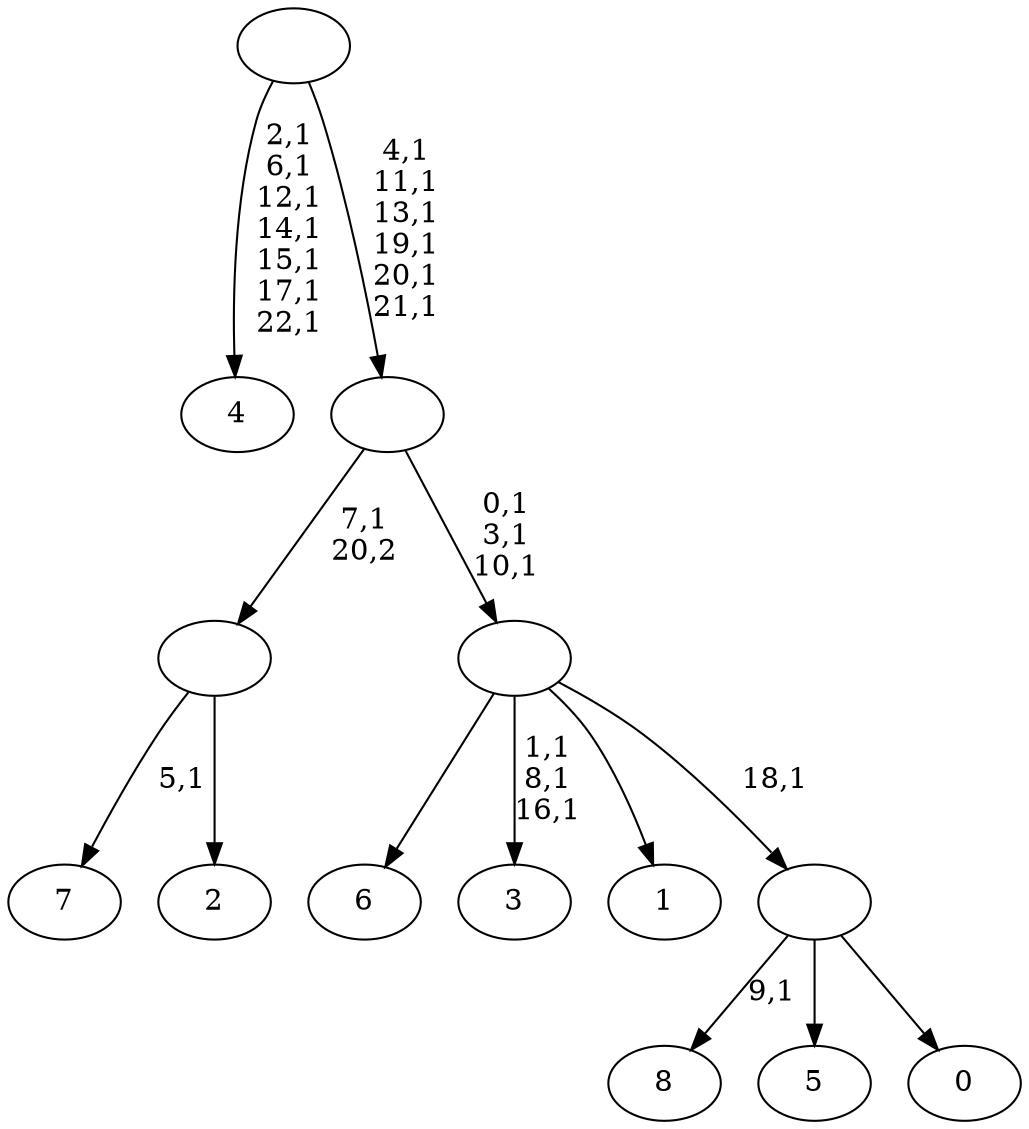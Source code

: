 digraph T {
	32 [label="8"]
	30 [label="7"]
	28 [label="6"]
	27 [label="5"]
	26 [label="4"]
	18 [label="3"]
	14 [label="2"]
	13 [label=""]
	12 [label="1"]
	11 [label="0"]
	10 [label=""]
	9 [label=""]
	6 [label=""]
	0 [label=""]
	13 -> 30 [label="5,1"]
	13 -> 14 [label=""]
	10 -> 32 [label="9,1"]
	10 -> 27 [label=""]
	10 -> 11 [label=""]
	9 -> 18 [label="1,1\n8,1\n16,1"]
	9 -> 28 [label=""]
	9 -> 12 [label=""]
	9 -> 10 [label="18,1"]
	6 -> 9 [label="0,1\n3,1\n10,1"]
	6 -> 13 [label="7,1\n20,2"]
	0 -> 6 [label="4,1\n11,1\n13,1\n19,1\n20,1\n21,1"]
	0 -> 26 [label="2,1\n6,1\n12,1\n14,1\n15,1\n17,1\n22,1"]
}

